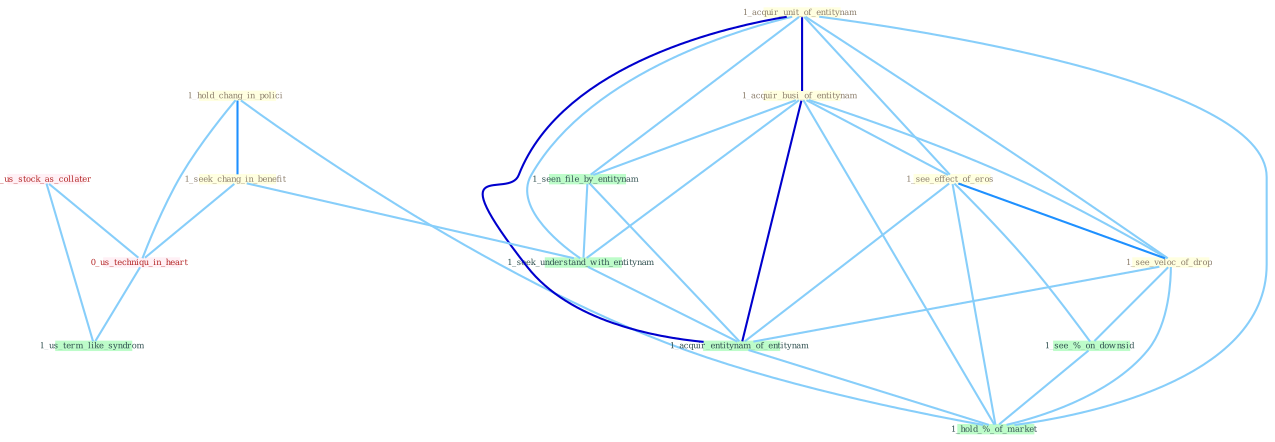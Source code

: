 Graph G{ 
    node
    [shape=polygon,style=filled,width=.5,height=.06,color="#BDFCC9",fixedsize=true,fontsize=4,
    fontcolor="#2f4f4f"];
    {node
    [color="#ffffe0", fontcolor="#8b7d6b"] "1_hold_chang_in_polici " "1_acquir_unit_of_entitynam " "1_acquir_busi_of_entitynam " "1_seek_chang_in_benefit " "1_see_effect_of_eros " "1_see_veloc_of_drop "}
{node [color="#fff0f5", fontcolor="#b22222"] "0_us_stock_as_collater " "0_us_techniqu_in_heart "}
edge [color="#B0E2FF"];

	"1_hold_chang_in_polici " -- "1_seek_chang_in_benefit " [w="2", color="#1e90ff" , len=0.8];
	"1_hold_chang_in_polici " -- "0_us_techniqu_in_heart " [w="1", color="#87cefa" ];
	"1_hold_chang_in_polici " -- "1_hold_%_of_market " [w="1", color="#87cefa" ];
	"1_acquir_unit_of_entitynam " -- "1_acquir_busi_of_entitynam " [w="3", color="#0000cd" , len=0.6];
	"1_acquir_unit_of_entitynam " -- "1_see_effect_of_eros " [w="1", color="#87cefa" ];
	"1_acquir_unit_of_entitynam " -- "1_see_veloc_of_drop " [w="1", color="#87cefa" ];
	"1_acquir_unit_of_entitynam " -- "1_seen_file_by_entitynam " [w="1", color="#87cefa" ];
	"1_acquir_unit_of_entitynam " -- "1_seek_understand_with_entitynam " [w="1", color="#87cefa" ];
	"1_acquir_unit_of_entitynam " -- "1_acquir_entitynam_of_entitynam " [w="3", color="#0000cd" , len=0.6];
	"1_acquir_unit_of_entitynam " -- "1_hold_%_of_market " [w="1", color="#87cefa" ];
	"1_acquir_busi_of_entitynam " -- "1_see_effect_of_eros " [w="1", color="#87cefa" ];
	"1_acquir_busi_of_entitynam " -- "1_see_veloc_of_drop " [w="1", color="#87cefa" ];
	"1_acquir_busi_of_entitynam " -- "1_seen_file_by_entitynam " [w="1", color="#87cefa" ];
	"1_acquir_busi_of_entitynam " -- "1_seek_understand_with_entitynam " [w="1", color="#87cefa" ];
	"1_acquir_busi_of_entitynam " -- "1_acquir_entitynam_of_entitynam " [w="3", color="#0000cd" , len=0.6];
	"1_acquir_busi_of_entitynam " -- "1_hold_%_of_market " [w="1", color="#87cefa" ];
	"1_seek_chang_in_benefit " -- "1_seek_understand_with_entitynam " [w="1", color="#87cefa" ];
	"1_seek_chang_in_benefit " -- "0_us_techniqu_in_heart " [w="1", color="#87cefa" ];
	"1_see_effect_of_eros " -- "1_see_veloc_of_drop " [w="2", color="#1e90ff" , len=0.8];
	"1_see_effect_of_eros " -- "1_acquir_entitynam_of_entitynam " [w="1", color="#87cefa" ];
	"1_see_effect_of_eros " -- "1_see_%_on_downsid " [w="1", color="#87cefa" ];
	"1_see_effect_of_eros " -- "1_hold_%_of_market " [w="1", color="#87cefa" ];
	"1_see_veloc_of_drop " -- "1_acquir_entitynam_of_entitynam " [w="1", color="#87cefa" ];
	"1_see_veloc_of_drop " -- "1_see_%_on_downsid " [w="1", color="#87cefa" ];
	"1_see_veloc_of_drop " -- "1_hold_%_of_market " [w="1", color="#87cefa" ];
	"1_seen_file_by_entitynam " -- "1_seek_understand_with_entitynam " [w="1", color="#87cefa" ];
	"1_seen_file_by_entitynam " -- "1_acquir_entitynam_of_entitynam " [w="1", color="#87cefa" ];
	"0_us_stock_as_collater " -- "0_us_techniqu_in_heart " [w="1", color="#87cefa" ];
	"0_us_stock_as_collater " -- "1_us_term_like_syndrom " [w="1", color="#87cefa" ];
	"1_seek_understand_with_entitynam " -- "1_acquir_entitynam_of_entitynam " [w="1", color="#87cefa" ];
	"1_acquir_entitynam_of_entitynam " -- "1_hold_%_of_market " [w="1", color="#87cefa" ];
	"0_us_techniqu_in_heart " -- "1_us_term_like_syndrom " [w="1", color="#87cefa" ];
	"1_see_%_on_downsid " -- "1_hold_%_of_market " [w="1", color="#87cefa" ];
}
